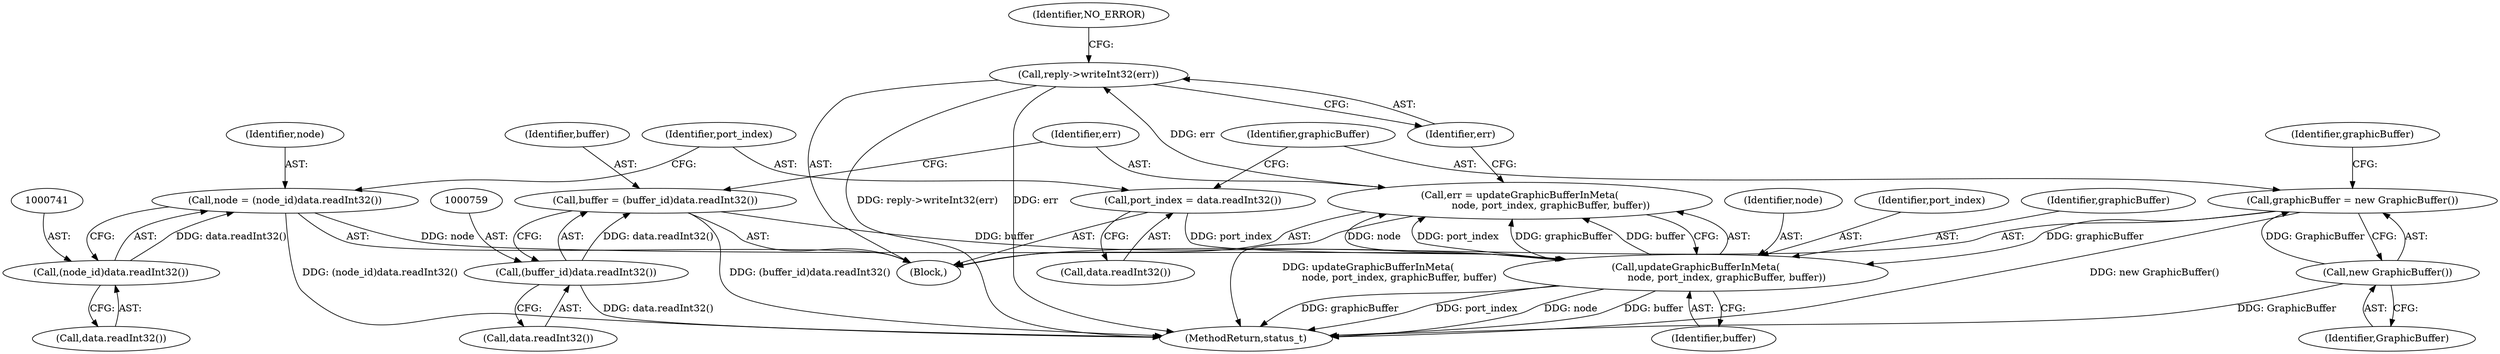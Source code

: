 digraph "0_Android_295c883fe3105b19bcd0f9e07d54c6b589fc5bff@API" {
"1000769" [label="(Call,reply->writeInt32(err))"];
"1000762" [label="(Call,err = updateGraphicBufferInMeta(\n                    node, port_index, graphicBuffer, buffer))"];
"1000764" [label="(Call,updateGraphicBufferInMeta(\n                    node, port_index, graphicBuffer, buffer))"];
"1000738" [label="(Call,node = (node_id)data.readInt32())"];
"1000740" [label="(Call,(node_id)data.readInt32())"];
"1000744" [label="(Call,port_index = data.readInt32())"];
"1000748" [label="(Call,graphicBuffer = new GraphicBuffer())"];
"1000750" [label="(Call,new GraphicBuffer())"];
"1000756" [label="(Call,buffer = (buffer_id)data.readInt32())"];
"1000758" [label="(Call,(buffer_id)data.readInt32())"];
"1000738" [label="(Call,node = (node_id)data.readInt32())"];
"1000770" [label="(Identifier,err)"];
"1000769" [label="(Call,reply->writeInt32(err))"];
"1000765" [label="(Identifier,node)"];
"1000749" [label="(Identifier,graphicBuffer)"];
"1000740" [label="(Call,(node_id)data.readInt32())"];
"1000764" [label="(Call,updateGraphicBufferInMeta(\n                    node, port_index, graphicBuffer, buffer))"];
"1000768" [label="(Identifier,buffer)"];
"1000748" [label="(Call,graphicBuffer = new GraphicBuffer())"];
"1000757" [label="(Identifier,buffer)"];
"1000732" [label="(Block,)"];
"1000745" [label="(Identifier,port_index)"];
"1000760" [label="(Call,data.readInt32())"];
"1000746" [label="(Call,data.readInt32())"];
"1000739" [label="(Identifier,node)"];
"1000758" [label="(Call,(buffer_id)data.readInt32())"];
"1000762" [label="(Call,err = updateGraphicBufferInMeta(\n                    node, port_index, graphicBuffer, buffer))"];
"1000750" [label="(Call,new GraphicBuffer())"];
"1000751" [label="(Identifier,GraphicBuffer)"];
"1000763" [label="(Identifier,err)"];
"1000744" [label="(Call,port_index = data.readInt32())"];
"1000772" [label="(Identifier,NO_ERROR)"];
"1000766" [label="(Identifier,port_index)"];
"1000754" [label="(Identifier,graphicBuffer)"];
"1000756" [label="(Call,buffer = (buffer_id)data.readInt32())"];
"1000742" [label="(Call,data.readInt32())"];
"1000767" [label="(Identifier,graphicBuffer)"];
"1001343" [label="(MethodReturn,status_t)"];
"1000769" -> "1000732"  [label="AST: "];
"1000769" -> "1000770"  [label="CFG: "];
"1000770" -> "1000769"  [label="AST: "];
"1000772" -> "1000769"  [label="CFG: "];
"1000769" -> "1001343"  [label="DDG: reply->writeInt32(err)"];
"1000769" -> "1001343"  [label="DDG: err"];
"1000762" -> "1000769"  [label="DDG: err"];
"1000762" -> "1000732"  [label="AST: "];
"1000762" -> "1000764"  [label="CFG: "];
"1000763" -> "1000762"  [label="AST: "];
"1000764" -> "1000762"  [label="AST: "];
"1000770" -> "1000762"  [label="CFG: "];
"1000762" -> "1001343"  [label="DDG: updateGraphicBufferInMeta(\n                    node, port_index, graphicBuffer, buffer)"];
"1000764" -> "1000762"  [label="DDG: node"];
"1000764" -> "1000762"  [label="DDG: port_index"];
"1000764" -> "1000762"  [label="DDG: graphicBuffer"];
"1000764" -> "1000762"  [label="DDG: buffer"];
"1000764" -> "1000768"  [label="CFG: "];
"1000765" -> "1000764"  [label="AST: "];
"1000766" -> "1000764"  [label="AST: "];
"1000767" -> "1000764"  [label="AST: "];
"1000768" -> "1000764"  [label="AST: "];
"1000764" -> "1001343"  [label="DDG: graphicBuffer"];
"1000764" -> "1001343"  [label="DDG: port_index"];
"1000764" -> "1001343"  [label="DDG: node"];
"1000764" -> "1001343"  [label="DDG: buffer"];
"1000738" -> "1000764"  [label="DDG: node"];
"1000744" -> "1000764"  [label="DDG: port_index"];
"1000748" -> "1000764"  [label="DDG: graphicBuffer"];
"1000756" -> "1000764"  [label="DDG: buffer"];
"1000738" -> "1000732"  [label="AST: "];
"1000738" -> "1000740"  [label="CFG: "];
"1000739" -> "1000738"  [label="AST: "];
"1000740" -> "1000738"  [label="AST: "];
"1000745" -> "1000738"  [label="CFG: "];
"1000738" -> "1001343"  [label="DDG: (node_id)data.readInt32()"];
"1000740" -> "1000738"  [label="DDG: data.readInt32()"];
"1000740" -> "1000742"  [label="CFG: "];
"1000741" -> "1000740"  [label="AST: "];
"1000742" -> "1000740"  [label="AST: "];
"1000744" -> "1000732"  [label="AST: "];
"1000744" -> "1000746"  [label="CFG: "];
"1000745" -> "1000744"  [label="AST: "];
"1000746" -> "1000744"  [label="AST: "];
"1000749" -> "1000744"  [label="CFG: "];
"1000748" -> "1000732"  [label="AST: "];
"1000748" -> "1000750"  [label="CFG: "];
"1000749" -> "1000748"  [label="AST: "];
"1000750" -> "1000748"  [label="AST: "];
"1000754" -> "1000748"  [label="CFG: "];
"1000748" -> "1001343"  [label="DDG: new GraphicBuffer()"];
"1000750" -> "1000748"  [label="DDG: GraphicBuffer"];
"1000750" -> "1000751"  [label="CFG: "];
"1000751" -> "1000750"  [label="AST: "];
"1000750" -> "1001343"  [label="DDG: GraphicBuffer"];
"1000756" -> "1000732"  [label="AST: "];
"1000756" -> "1000758"  [label="CFG: "];
"1000757" -> "1000756"  [label="AST: "];
"1000758" -> "1000756"  [label="AST: "];
"1000763" -> "1000756"  [label="CFG: "];
"1000756" -> "1001343"  [label="DDG: (buffer_id)data.readInt32()"];
"1000758" -> "1000756"  [label="DDG: data.readInt32()"];
"1000758" -> "1000760"  [label="CFG: "];
"1000759" -> "1000758"  [label="AST: "];
"1000760" -> "1000758"  [label="AST: "];
"1000758" -> "1001343"  [label="DDG: data.readInt32()"];
}

